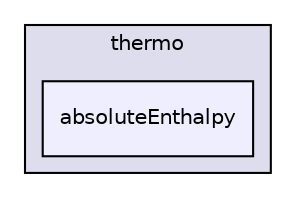 digraph "src/thermophysicalModels/specie/thermo/absoluteEnthalpy" {
  bgcolor=transparent;
  compound=true
  node [ fontsize="10", fontname="Helvetica"];
  edge [ labelfontsize="10", labelfontname="Helvetica"];
  subgraph clusterdir_52d55d2fbf4a26d00084c41bddaf4722 {
    graph [ bgcolor="#ddddee", pencolor="black", label="thermo" fontname="Helvetica", fontsize="10", URL="dir_52d55d2fbf4a26d00084c41bddaf4722.html"]
  dir_65e555c3dc33a3a516daf43b96093c45 [shape=box, label="absoluteEnthalpy", style="filled", fillcolor="#eeeeff", pencolor="black", URL="dir_65e555c3dc33a3a516daf43b96093c45.html"];
  }
}
